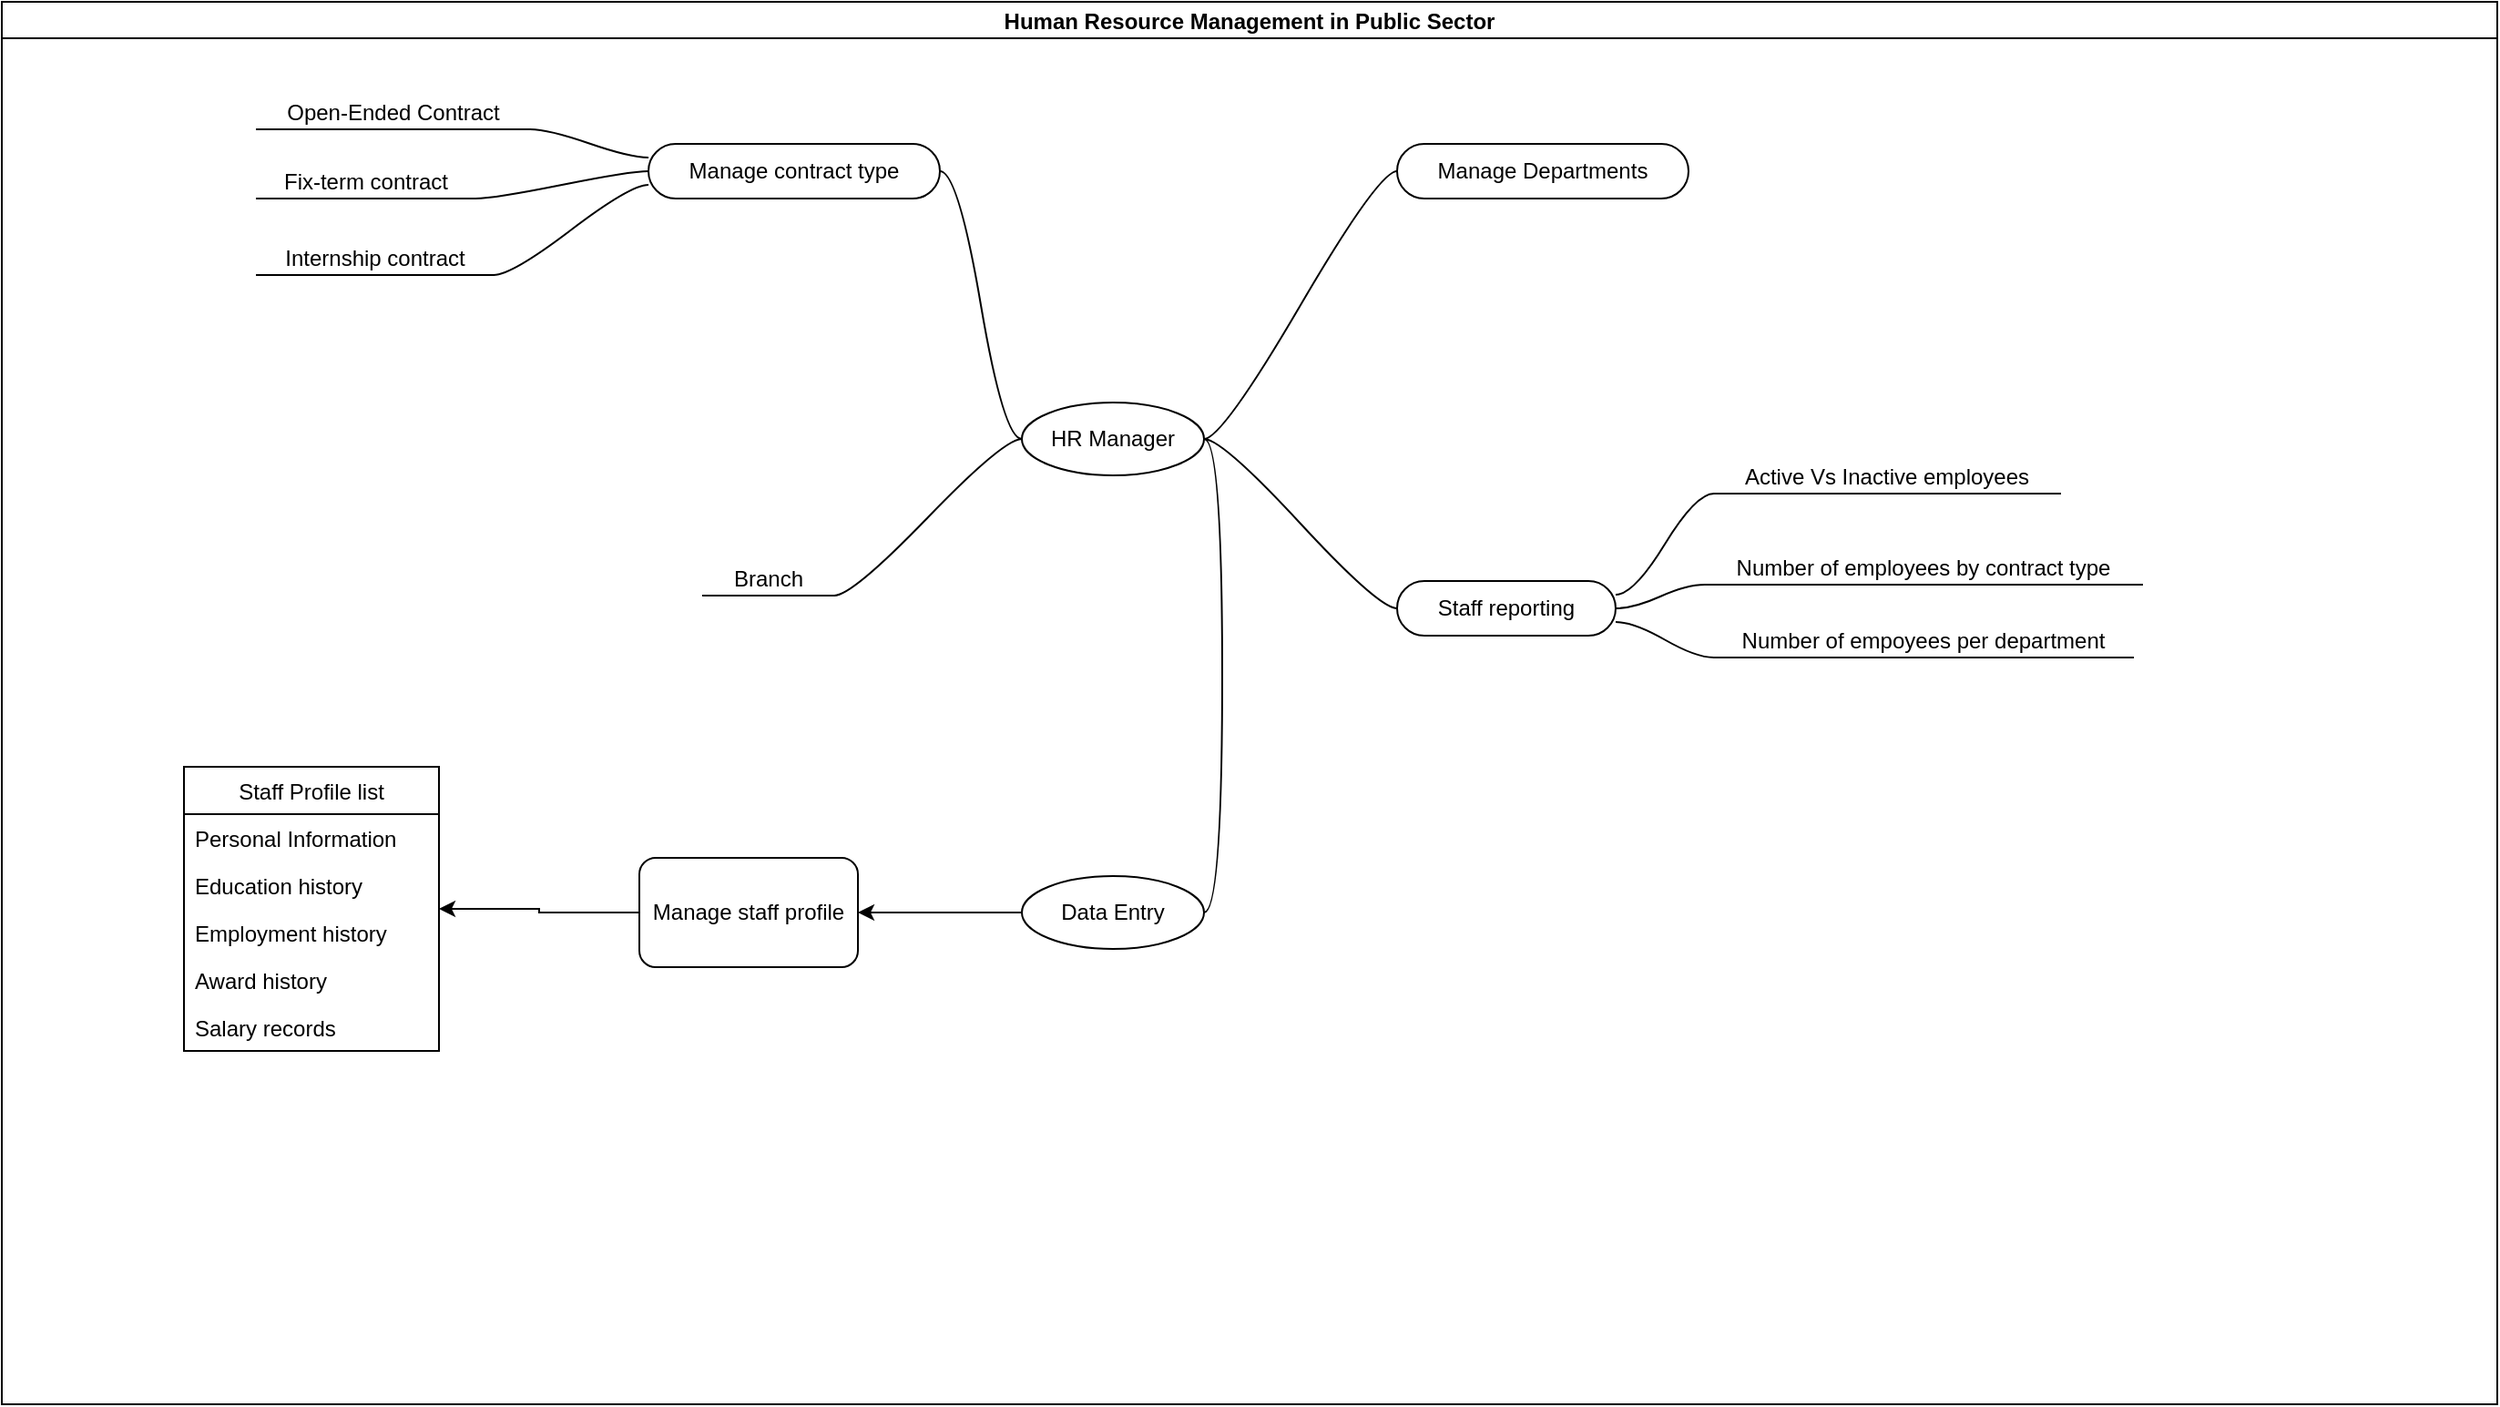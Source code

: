 <mxfile version="17.4.6" type="github" pages="3">
  <diagram id="eA1Eqj6x8OHCaZPQKf1M" name="UserStory">
    <mxGraphModel dx="1422" dy="1854" grid="1" gridSize="10" guides="1" tooltips="1" connect="1" arrows="1" fold="1" page="1" pageScale="1" pageWidth="850" pageHeight="1100" math="0" shadow="0">
      <root>
        <mxCell id="0" />
        <mxCell id="1" parent="0" />
        <mxCell id="uXPesYncGwuY-eKEKNic-1" value="Human Resource Management in Public Sector" style="swimlane;startSize=20;horizontal=1;containerType=tree;" vertex="1" parent="1">
          <mxGeometry x="60" y="-20" width="1370" height="770" as="geometry">
            <mxRectangle x="40" y="40" width="760" height="150" as="alternateBounds" />
          </mxGeometry>
        </mxCell>
        <mxCell id="uXPesYncGwuY-eKEKNic-2" value="" style="edgeStyle=entityRelationEdgeStyle;startArrow=none;endArrow=none;segment=10;curved=1;rounded=0;" edge="1" parent="uXPesYncGwuY-eKEKNic-1" source="uXPesYncGwuY-eKEKNic-6" target="uXPesYncGwuY-eKEKNic-7">
          <mxGeometry relative="1" as="geometry" />
        </mxCell>
        <mxCell id="uXPesYncGwuY-eKEKNic-4" value="" style="edgeStyle=entityRelationEdgeStyle;startArrow=none;endArrow=none;segment=10;curved=1;rounded=0;" edge="1" parent="uXPesYncGwuY-eKEKNic-1" source="uXPesYncGwuY-eKEKNic-6" target="uXPesYncGwuY-eKEKNic-9">
          <mxGeometry relative="1" as="geometry" />
        </mxCell>
        <mxCell id="uXPesYncGwuY-eKEKNic-5" value="" style="edgeStyle=entityRelationEdgeStyle;startArrow=none;endArrow=none;segment=10;curved=1;rounded=0;" edge="1" parent="uXPesYncGwuY-eKEKNic-1" source="uXPesYncGwuY-eKEKNic-6" target="uXPesYncGwuY-eKEKNic-10">
          <mxGeometry relative="1" as="geometry" />
        </mxCell>
        <mxCell id="uXPesYncGwuY-eKEKNic-6" value="HR Manager" style="ellipse;whiteSpace=wrap;html=1;align=center;treeFolding=1;treeMoving=1;newEdgeStyle={&quot;edgeStyle&quot;:&quot;entityRelationEdgeStyle&quot;,&quot;startArrow&quot;:&quot;none&quot;,&quot;endArrow&quot;:&quot;none&quot;,&quot;segment&quot;:10,&quot;curved&quot;:1};" vertex="1" parent="uXPesYncGwuY-eKEKNic-1">
          <mxGeometry x="560" y="220" width="100" height="40" as="geometry" />
        </mxCell>
        <mxCell id="uXPesYncGwuY-eKEKNic-7" value="Manage Departments" style="whiteSpace=wrap;html=1;rounded=1;arcSize=50;align=center;verticalAlign=middle;strokeWidth=1;autosize=1;spacing=4;treeFolding=1;treeMoving=1;newEdgeStyle={&quot;edgeStyle&quot;:&quot;entityRelationEdgeStyle&quot;,&quot;startArrow&quot;:&quot;none&quot;,&quot;endArrow&quot;:&quot;none&quot;,&quot;segment&quot;:10,&quot;curved&quot;:1};" vertex="1" parent="uXPesYncGwuY-eKEKNic-1">
          <mxGeometry x="766" y="78" width="160" height="30" as="geometry" />
        </mxCell>
        <mxCell id="uXPesYncGwuY-eKEKNic-9" value="Manage contract type" style="whiteSpace=wrap;html=1;rounded=1;arcSize=50;align=center;verticalAlign=middle;strokeWidth=1;autosize=1;spacing=4;treeFolding=1;treeMoving=1;newEdgeStyle={&quot;edgeStyle&quot;:&quot;entityRelationEdgeStyle&quot;,&quot;startArrow&quot;:&quot;none&quot;,&quot;endArrow&quot;:&quot;none&quot;,&quot;segment&quot;:10,&quot;curved&quot;:1};" vertex="1" parent="uXPesYncGwuY-eKEKNic-1">
          <mxGeometry x="355" y="78" width="160" height="30" as="geometry" />
        </mxCell>
        <mxCell id="uXPesYncGwuY-eKEKNic-10" value="Branch" style="whiteSpace=wrap;html=1;shape=partialRectangle;top=0;left=0;bottom=1;right=0;points=[[0,1],[1,1]];fillColor=none;align=center;verticalAlign=bottom;routingCenterY=0.5;snapToPoint=1;autosize=1;treeFolding=1;treeMoving=1;newEdgeStyle={&quot;edgeStyle&quot;:&quot;entityRelationEdgeStyle&quot;,&quot;startArrow&quot;:&quot;none&quot;,&quot;endArrow&quot;:&quot;none&quot;,&quot;segment&quot;:10,&quot;curved&quot;:1};" vertex="1" parent="uXPesYncGwuY-eKEKNic-1">
          <mxGeometry x="385" y="300" width="72" height="26" as="geometry" />
        </mxCell>
        <mxCell id="uXPesYncGwuY-eKEKNic-15" value="" style="edgeStyle=entityRelationEdgeStyle;rounded=0;orthogonalLoop=1;jettySize=auto;html=1;startArrow=none;endArrow=none;segment=10;curved=1;" edge="1" source="uXPesYncGwuY-eKEKNic-6" target="uXPesYncGwuY-eKEKNic-18" parent="uXPesYncGwuY-eKEKNic-1">
          <mxGeometry relative="1" as="geometry" />
        </mxCell>
        <mxCell id="uXPesYncGwuY-eKEKNic-20" style="edgeStyle=orthogonalEdgeStyle;rounded=0;orthogonalLoop=1;jettySize=auto;html=1;" edge="1" parent="uXPesYncGwuY-eKEKNic-1" source="uXPesYncGwuY-eKEKNic-18" target="uXPesYncGwuY-eKEKNic-19">
          <mxGeometry relative="1" as="geometry" />
        </mxCell>
        <mxCell id="uXPesYncGwuY-eKEKNic-18" value="Data Entry" style="ellipse;whiteSpace=wrap;html=1;align=center;treeFolding=1;treeMoving=1;newEdgeStyle={&quot;edgeStyle&quot;:&quot;entityRelationEdgeStyle&quot;,&quot;startArrow&quot;:&quot;none&quot;,&quot;endArrow&quot;:&quot;none&quot;,&quot;segment&quot;:10,&quot;curved&quot;:1};" vertex="1" parent="uXPesYncGwuY-eKEKNic-1">
          <mxGeometry x="560" y="480" width="100" height="40" as="geometry" />
        </mxCell>
        <mxCell id="uXPesYncGwuY-eKEKNic-19" value="Manage staff profile" style="rounded=1;whiteSpace=wrap;html=1;" vertex="1" parent="uXPesYncGwuY-eKEKNic-1">
          <mxGeometry x="350" y="470" width="120" height="60" as="geometry" />
        </mxCell>
        <mxCell id="uXPesYncGwuY-eKEKNic-25" style="edgeStyle=orthogonalEdgeStyle;rounded=0;orthogonalLoop=1;jettySize=auto;html=1;entryX=1;entryY=0.5;entryDx=0;entryDy=0;" edge="1" parent="uXPesYncGwuY-eKEKNic-1" source="uXPesYncGwuY-eKEKNic-19" target="uXPesYncGwuY-eKEKNic-21">
          <mxGeometry relative="1" as="geometry" />
        </mxCell>
        <mxCell id="uXPesYncGwuY-eKEKNic-21" value="Staff Profile list" style="swimlane;fontStyle=0;childLayout=stackLayout;horizontal=1;startSize=26;fillColor=none;horizontalStack=0;resizeParent=1;resizeParentMax=0;resizeLast=0;collapsible=1;marginBottom=0;" vertex="1" parent="uXPesYncGwuY-eKEKNic-1">
          <mxGeometry x="100" y="420" width="140" height="156" as="geometry" />
        </mxCell>
        <mxCell id="uXPesYncGwuY-eKEKNic-22" value="Personal Information" style="text;strokeColor=none;fillColor=none;align=left;verticalAlign=top;spacingLeft=4;spacingRight=4;overflow=hidden;rotatable=0;points=[[0,0.5],[1,0.5]];portConstraint=eastwest;" vertex="1" parent="uXPesYncGwuY-eKEKNic-21">
          <mxGeometry y="26" width="140" height="26" as="geometry" />
        </mxCell>
        <mxCell id="uXPesYncGwuY-eKEKNic-23" value="Education history" style="text;strokeColor=none;fillColor=none;align=left;verticalAlign=top;spacingLeft=4;spacingRight=4;overflow=hidden;rotatable=0;points=[[0,0.5],[1,0.5]];portConstraint=eastwest;" vertex="1" parent="uXPesYncGwuY-eKEKNic-21">
          <mxGeometry y="52" width="140" height="26" as="geometry" />
        </mxCell>
        <mxCell id="uXPesYncGwuY-eKEKNic-24" value="Employment history" style="text;strokeColor=none;fillColor=none;align=left;verticalAlign=top;spacingLeft=4;spacingRight=4;overflow=hidden;rotatable=0;points=[[0,0.5],[1,0.5]];portConstraint=eastwest;" vertex="1" parent="uXPesYncGwuY-eKEKNic-21">
          <mxGeometry y="78" width="140" height="26" as="geometry" />
        </mxCell>
        <mxCell id="uXPesYncGwuY-eKEKNic-26" value="Award history" style="text;strokeColor=none;fillColor=none;align=left;verticalAlign=top;spacingLeft=4;spacingRight=4;overflow=hidden;rotatable=0;points=[[0,0.5],[1,0.5]];portConstraint=eastwest;" vertex="1" parent="uXPesYncGwuY-eKEKNic-21">
          <mxGeometry y="104" width="140" height="26" as="geometry" />
        </mxCell>
        <mxCell id="uXPesYncGwuY-eKEKNic-29" value="Salary records" style="text;strokeColor=none;fillColor=none;align=left;verticalAlign=top;spacingLeft=4;spacingRight=4;overflow=hidden;rotatable=0;points=[[0,0.5],[1,0.5]];portConstraint=eastwest;" vertex="1" parent="uXPesYncGwuY-eKEKNic-21">
          <mxGeometry y="130" width="140" height="26" as="geometry" />
        </mxCell>
        <mxCell id="uXPesYncGwuY-eKEKNic-27" value="Staff reporting" style="whiteSpace=wrap;html=1;rounded=1;arcSize=50;align=center;verticalAlign=middle;strokeWidth=1;autosize=1;spacing=4;treeFolding=1;treeMoving=1;newEdgeStyle={&quot;edgeStyle&quot;:&quot;entityRelationEdgeStyle&quot;,&quot;startArrow&quot;:&quot;none&quot;,&quot;endArrow&quot;:&quot;none&quot;,&quot;segment&quot;:10,&quot;curved&quot;:1};" vertex="1" parent="uXPesYncGwuY-eKEKNic-1">
          <mxGeometry x="766" y="318" width="120" height="30" as="geometry" />
        </mxCell>
        <mxCell id="uXPesYncGwuY-eKEKNic-28" value="" style="edgeStyle=entityRelationEdgeStyle;startArrow=none;endArrow=none;segment=10;curved=1;rounded=0;exitX=1;exitY=0.5;exitDx=0;exitDy=0;" edge="1" target="uXPesYncGwuY-eKEKNic-27" parent="uXPesYncGwuY-eKEKNic-1" source="uXPesYncGwuY-eKEKNic-6">
          <mxGeometry relative="1" as="geometry">
            <mxPoint x="750" y="360" as="sourcePoint" />
          </mxGeometry>
        </mxCell>
        <mxCell id="uXPesYncGwuY-eKEKNic-30" value="Active Vs Inactive employees" style="whiteSpace=wrap;html=1;shape=partialRectangle;top=0;left=0;bottom=1;right=0;points=[[0,1],[1,1]];fillColor=none;align=center;verticalAlign=bottom;routingCenterY=0.5;snapToPoint=1;recursiveResize=0;autosize=1;treeFolding=1;treeMoving=1;newEdgeStyle={&quot;edgeStyle&quot;:&quot;entityRelationEdgeStyle&quot;,&quot;startArrow&quot;:&quot;none&quot;,&quot;endArrow&quot;:&quot;none&quot;,&quot;segment&quot;:10,&quot;curved&quot;:1};" vertex="1" parent="uXPesYncGwuY-eKEKNic-1">
          <mxGeometry x="940" y="250" width="190" height="20" as="geometry" />
        </mxCell>
        <mxCell id="uXPesYncGwuY-eKEKNic-31" value="" style="edgeStyle=entityRelationEdgeStyle;startArrow=none;endArrow=none;segment=10;curved=1;rounded=0;exitX=1;exitY=0.25;exitDx=0;exitDy=0;" edge="1" target="uXPesYncGwuY-eKEKNic-30" parent="uXPesYncGwuY-eKEKNic-1" source="uXPesYncGwuY-eKEKNic-27">
          <mxGeometry relative="1" as="geometry">
            <mxPoint x="870" y="290" as="sourcePoint" />
          </mxGeometry>
        </mxCell>
        <mxCell id="uXPesYncGwuY-eKEKNic-32" value="Number of employees by contract type" style="whiteSpace=wrap;html=1;shape=partialRectangle;top=0;left=0;bottom=1;right=0;points=[[0,1],[1,1]];fillColor=none;align=center;verticalAlign=bottom;routingCenterY=0.5;snapToPoint=1;recursiveResize=0;autosize=1;treeFolding=1;treeMoving=1;newEdgeStyle={&quot;edgeStyle&quot;:&quot;entityRelationEdgeStyle&quot;,&quot;startArrow&quot;:&quot;none&quot;,&quot;endArrow&quot;:&quot;none&quot;,&quot;segment&quot;:10,&quot;curved&quot;:1};" vertex="1" parent="uXPesYncGwuY-eKEKNic-1">
          <mxGeometry x="935" y="300" width="240" height="20" as="geometry" />
        </mxCell>
        <mxCell id="uXPesYncGwuY-eKEKNic-33" value="" style="edgeStyle=entityRelationEdgeStyle;startArrow=none;endArrow=none;segment=10;curved=1;rounded=0;exitX=1;exitY=0.5;exitDx=0;exitDy=0;" edge="1" target="uXPesYncGwuY-eKEKNic-32" parent="uXPesYncGwuY-eKEKNic-1" source="uXPesYncGwuY-eKEKNic-27">
          <mxGeometry relative="1" as="geometry">
            <mxPoint x="900" y="348" as="sourcePoint" />
          </mxGeometry>
        </mxCell>
        <mxCell id="uXPesYncGwuY-eKEKNic-34" value="Open-Ended Contract" style="whiteSpace=wrap;html=1;shape=partialRectangle;top=0;left=0;bottom=1;right=0;points=[[0,1],[1,1]];fillColor=none;align=center;verticalAlign=bottom;routingCenterY=0.5;snapToPoint=1;recursiveResize=0;autosize=1;treeFolding=1;treeMoving=1;newEdgeStyle={&quot;edgeStyle&quot;:&quot;entityRelationEdgeStyle&quot;,&quot;startArrow&quot;:&quot;none&quot;,&quot;endArrow&quot;:&quot;none&quot;,&quot;segment&quot;:10,&quot;curved&quot;:1};" vertex="1" parent="uXPesYncGwuY-eKEKNic-1">
          <mxGeometry x="140" y="50" width="150" height="20" as="geometry" />
        </mxCell>
        <mxCell id="uXPesYncGwuY-eKEKNic-35" value="" style="edgeStyle=entityRelationEdgeStyle;startArrow=none;endArrow=none;segment=10;curved=1;rounded=0;exitX=0;exitY=0.25;exitDx=0;exitDy=0;" edge="1" target="uXPesYncGwuY-eKEKNic-34" parent="uXPesYncGwuY-eKEKNic-1" source="uXPesYncGwuY-eKEKNic-9">
          <mxGeometry relative="1" as="geometry">
            <mxPoint x="140" y="90" as="sourcePoint" />
          </mxGeometry>
        </mxCell>
        <mxCell id="uXPesYncGwuY-eKEKNic-37" value="Fix-term contract" style="whiteSpace=wrap;html=1;shape=partialRectangle;top=0;left=0;bottom=1;right=0;points=[[0,1],[1,1]];fillColor=none;align=center;verticalAlign=bottom;routingCenterY=0.5;snapToPoint=1;recursiveResize=0;autosize=1;treeFolding=1;treeMoving=1;newEdgeStyle={&quot;edgeStyle&quot;:&quot;entityRelationEdgeStyle&quot;,&quot;startArrow&quot;:&quot;none&quot;,&quot;endArrow&quot;:&quot;none&quot;,&quot;segment&quot;:10,&quot;curved&quot;:1};" vertex="1" parent="uXPesYncGwuY-eKEKNic-1">
          <mxGeometry x="140" y="88" width="120" height="20" as="geometry" />
        </mxCell>
        <mxCell id="uXPesYncGwuY-eKEKNic-38" value="" style="edgeStyle=entityRelationEdgeStyle;startArrow=none;endArrow=none;segment=10;curved=1;rounded=0;exitX=0;exitY=0.5;exitDx=0;exitDy=0;" edge="1" target="uXPesYncGwuY-eKEKNic-37" parent="uXPesYncGwuY-eKEKNic-1" source="uXPesYncGwuY-eKEKNic-9">
          <mxGeometry relative="1" as="geometry">
            <mxPoint x="100" y="140" as="sourcePoint" />
          </mxGeometry>
        </mxCell>
        <mxCell id="uXPesYncGwuY-eKEKNic-39" value="Internship contract" style="whiteSpace=wrap;html=1;shape=partialRectangle;top=0;left=0;bottom=1;right=0;points=[[0,1],[1,1]];fillColor=none;align=center;verticalAlign=bottom;routingCenterY=0.5;snapToPoint=1;recursiveResize=0;autosize=1;treeFolding=1;treeMoving=1;newEdgeStyle={&quot;edgeStyle&quot;:&quot;entityRelationEdgeStyle&quot;,&quot;startArrow&quot;:&quot;none&quot;,&quot;endArrow&quot;:&quot;none&quot;,&quot;segment&quot;:10,&quot;curved&quot;:1};" vertex="1" parent="uXPesYncGwuY-eKEKNic-1">
          <mxGeometry x="140" y="130" width="130" height="20" as="geometry" />
        </mxCell>
        <mxCell id="uXPesYncGwuY-eKEKNic-40" value="" style="edgeStyle=entityRelationEdgeStyle;startArrow=none;endArrow=none;segment=10;curved=1;rounded=0;exitX=0;exitY=0.75;exitDx=0;exitDy=0;" edge="1" target="uXPesYncGwuY-eKEKNic-39" parent="uXPesYncGwuY-eKEKNic-1" source="uXPesYncGwuY-eKEKNic-9">
          <mxGeometry relative="1" as="geometry">
            <mxPoint x="90" y="180" as="sourcePoint" />
          </mxGeometry>
        </mxCell>
        <mxCell id="uXPesYncGwuY-eKEKNic-41" value="Number of empoyees per department" style="whiteSpace=wrap;html=1;shape=partialRectangle;top=0;left=0;bottom=1;right=0;points=[[0,1],[1,1]];fillColor=none;align=center;verticalAlign=bottom;routingCenterY=0.5;snapToPoint=1;recursiveResize=0;autosize=1;treeFolding=1;treeMoving=1;newEdgeStyle={&quot;edgeStyle&quot;:&quot;entityRelationEdgeStyle&quot;,&quot;startArrow&quot;:&quot;none&quot;,&quot;endArrow&quot;:&quot;none&quot;,&quot;segment&quot;:10,&quot;curved&quot;:1};" vertex="1" parent="uXPesYncGwuY-eKEKNic-1">
          <mxGeometry x="940" y="340" width="230" height="20" as="geometry" />
        </mxCell>
        <mxCell id="uXPesYncGwuY-eKEKNic-42" value="" style="edgeStyle=entityRelationEdgeStyle;startArrow=none;endArrow=none;segment=10;curved=1;rounded=0;exitX=1;exitY=0.75;exitDx=0;exitDy=0;" edge="1" target="uXPesYncGwuY-eKEKNic-41" parent="uXPesYncGwuY-eKEKNic-1" source="uXPesYncGwuY-eKEKNic-27">
          <mxGeometry relative="1" as="geometry">
            <mxPoint x="900" y="388" as="sourcePoint" />
          </mxGeometry>
        </mxCell>
      </root>
    </mxGraphModel>
  </diagram>
  <diagram id="_MRU6gIQzNzlVqQfkxKe" name="User Activities">
    <mxGraphModel dx="1422" dy="754" grid="1" gridSize="10" guides="1" tooltips="1" connect="1" arrows="1" fold="1" page="1" pageScale="1" pageWidth="850" pageHeight="1100" math="0" shadow="0">
      <root>
        <mxCell id="0" />
        <mxCell id="1" parent="0" />
      </root>
    </mxGraphModel>
  </diagram>
  <diagram id="vfSgwGG7v8InYq-zodpB" name="UML">
    <mxGraphModel dx="1422" dy="754" grid="1" gridSize="10" guides="1" tooltips="1" connect="1" arrows="1" fold="1" page="1" pageScale="1" pageWidth="850" pageHeight="1100" math="0" shadow="0">
      <root>
        <mxCell id="0" />
        <mxCell id="1" parent="0" />
      </root>
    </mxGraphModel>
  </diagram>
</mxfile>
